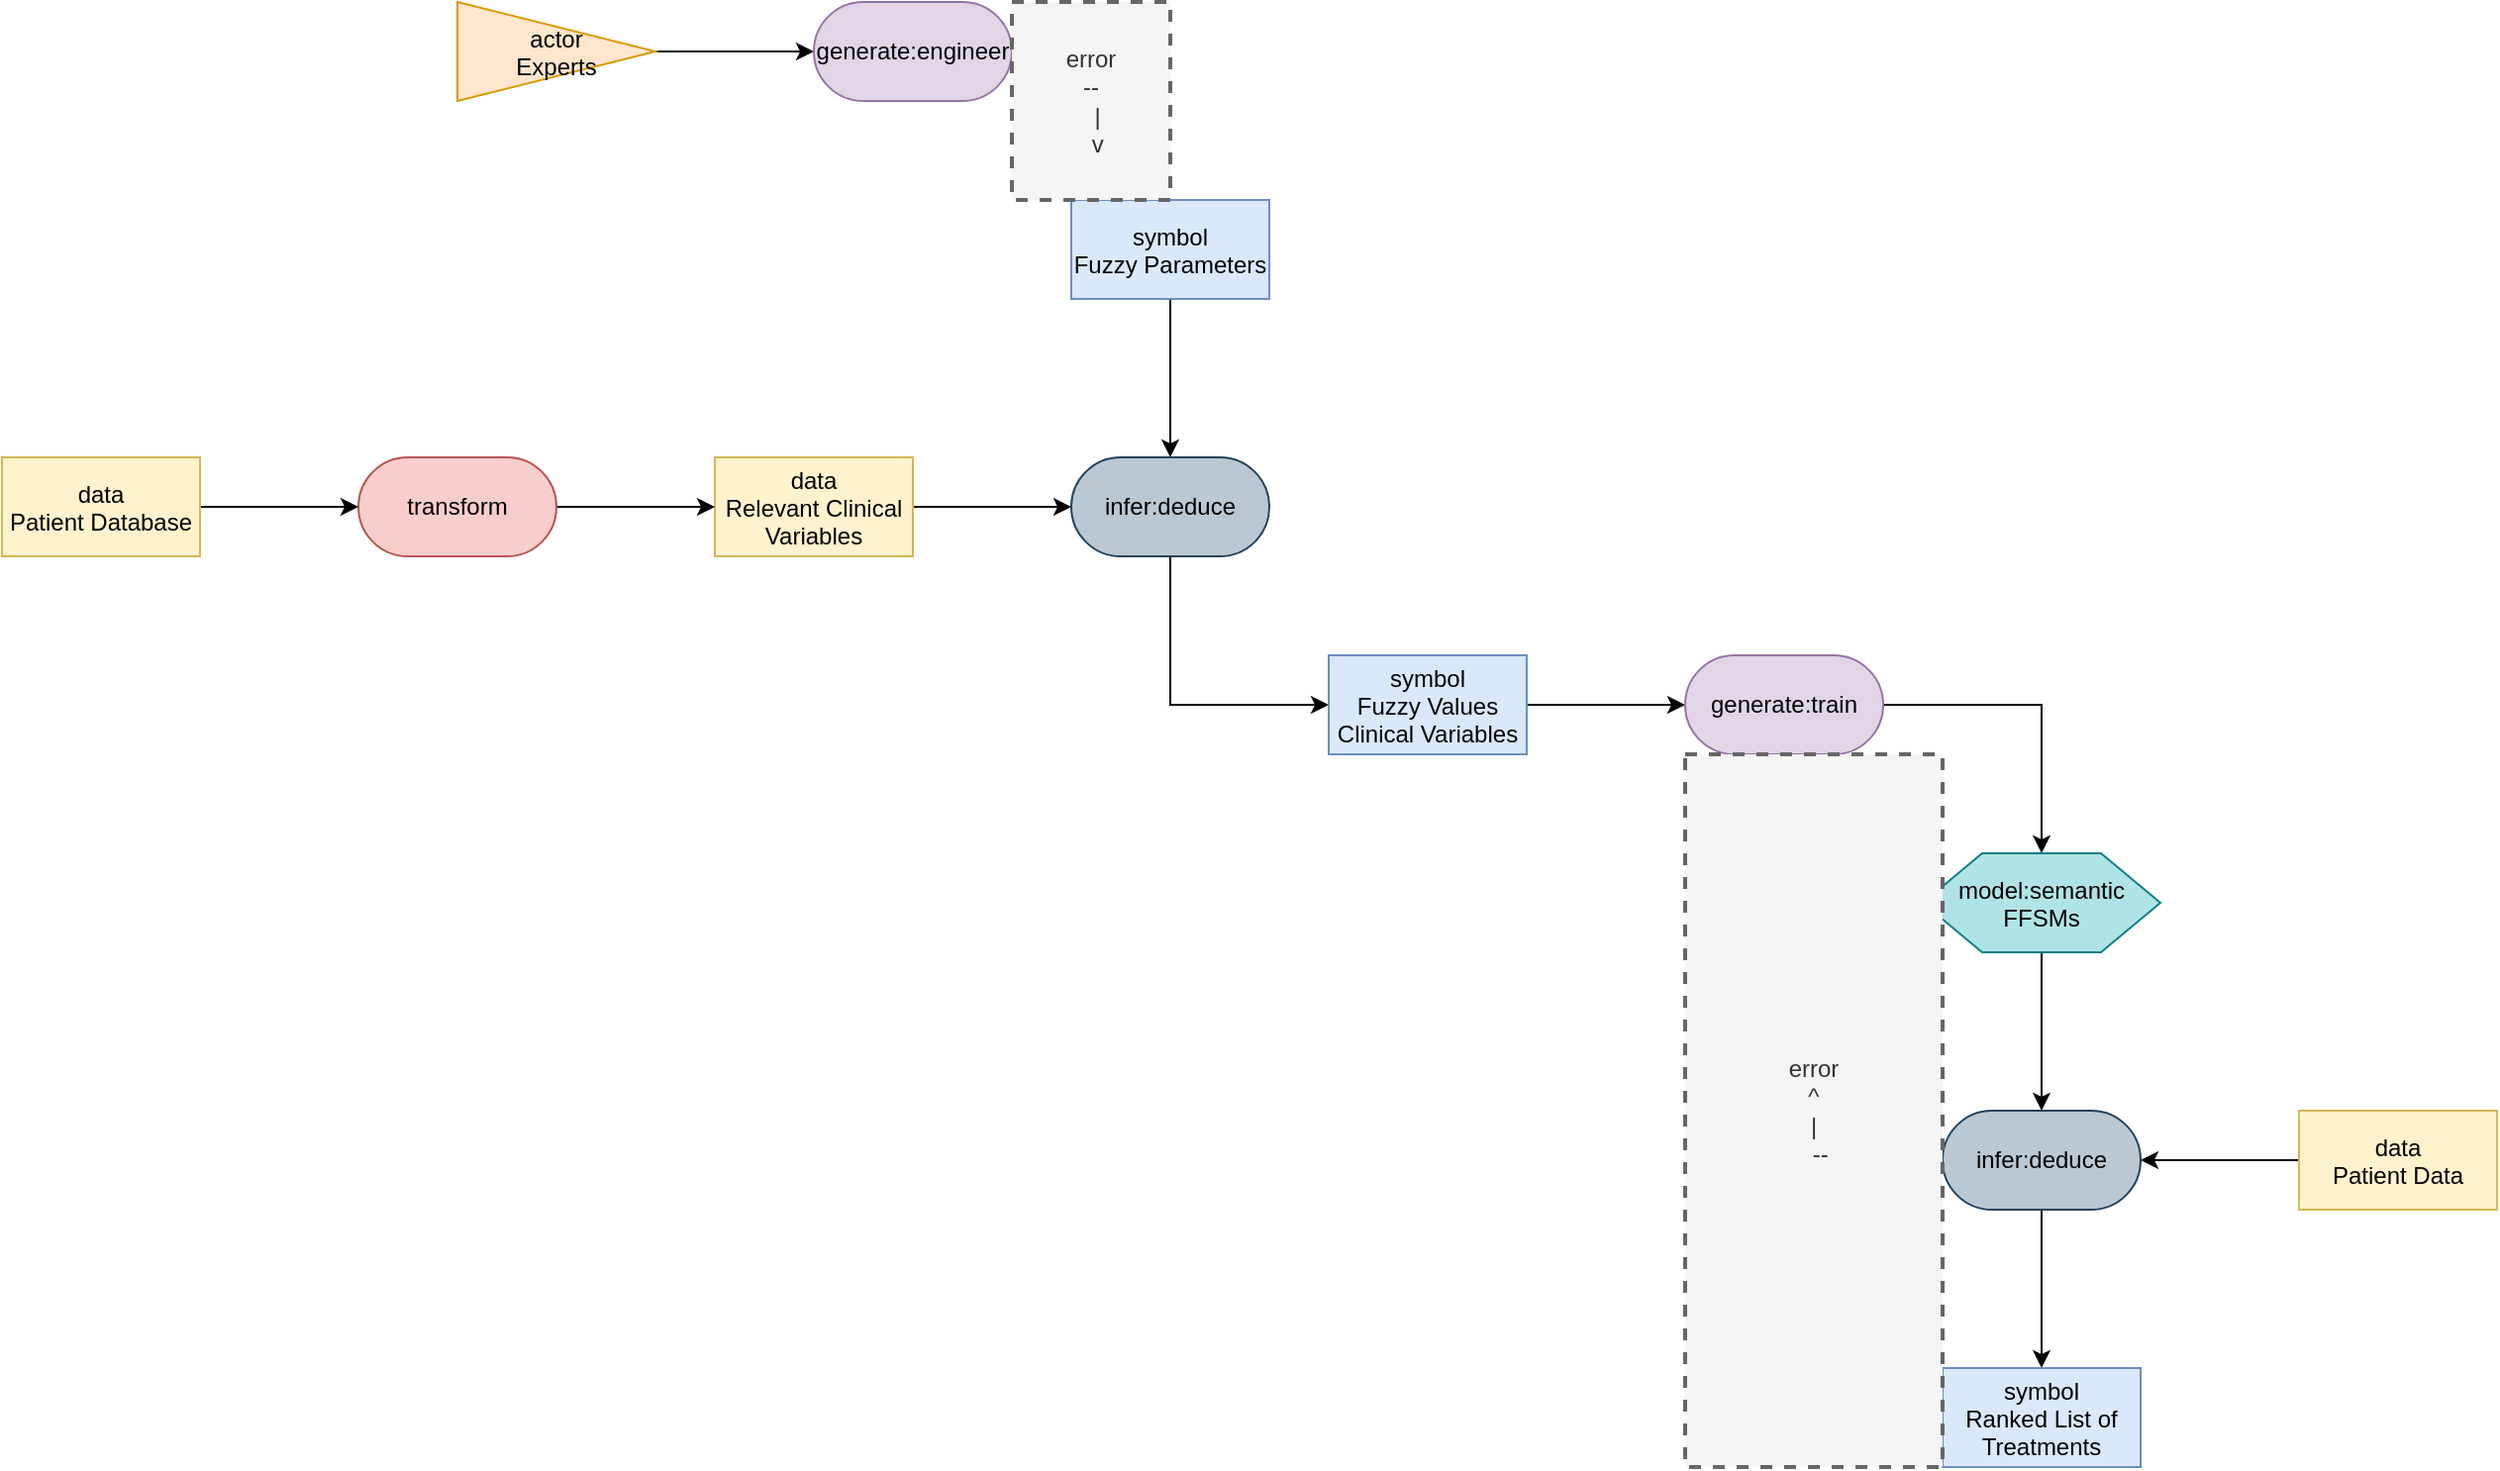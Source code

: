 <mxfile version="27.1.6" pages="2">
  <diagram name="Page-1" id="Lx7Ffxo8RDg6zwr4xN6y">
    <mxGraphModel dx="1310" dy="785" grid="1" gridSize="10" guides="1" tooltips="1" connect="1" arrows="1" fold="1" page="1" pageScale="1" pageWidth="3300" pageHeight="4681" math="0" shadow="0">
      <root>
        <mxCell id="0" />
        <mxCell id="1" parent="0" />
        <mxCell id="yYN7R1o226IJ-Zx73P23-4" style="edgeStyle=orthogonalEdgeStyle;rounded=0;orthogonalLoop=1;jettySize=auto;html=1;entryX=0;entryY=0.5;entryDx=0;entryDy=0;" parent="1" source="yYN7R1o226IJ-Zx73P23-1" target="yYN7R1o226IJ-Zx73P23-3" edge="1">
          <mxGeometry relative="1" as="geometry" />
        </mxCell>
        <mxCell id="yYN7R1o226IJ-Zx73P23-1" value="actor&#xa;Experts" style="triangle;fillColor=#ffe6cc;strokeColor=#d79b00;" parent="1" name="actor" vertex="1">
          <mxGeometry x="340" y="230" width="100" height="50" as="geometry" />
        </mxCell>
        <mxCell id="yYN7R1o226IJ-Zx73P23-3" value="generate:engineer" style="rounded=1;whiteSpace=wrap;html=1;arcSize=50;fillColor=#e1d5e7;strokeColor=#9673a6;" parent="1" name="generate:engineer" vertex="1">
          <mxGeometry x="520" y="230" width="100" height="50" as="geometry" />
        </mxCell>
        <mxCell id="yYN7R1o226IJ-Zx73P23-9" style="edgeStyle=orthogonalEdgeStyle;rounded=0;orthogonalLoop=1;jettySize=auto;html=1;exitX=0.5;exitY=1;exitDx=0;exitDy=0;entryX=0.5;entryY=0;entryDx=0;entryDy=0;" parent="1" source="yYN7R1o226IJ-Zx73P23-5" target="yYN7R1o226IJ-Zx73P23-8" edge="1">
          <mxGeometry relative="1" as="geometry" />
        </mxCell>
        <mxCell id="yYN7R1o226IJ-Zx73P23-5" value="symbol&#xa;Fuzzy Parameters" style="rectangle;fillColor=#dae8fc;strokeColor=#6c8ebf;" parent="1" name="symbol" vertex="1">
          <mxGeometry x="650" y="330" width="100" height="50" as="geometry" />
        </mxCell>
        <mxCell id="yYN7R1o226IJ-Zx73P23-7" value="&lt;div&gt;error&lt;/div&gt;&lt;div&gt;--&lt;/div&gt;&lt;div&gt;&amp;nbsp; |&lt;/div&gt;&lt;div&gt;&amp;nbsp; v&lt;/div&gt;" style="text;html=1;align=center;verticalAlign=middle;whiteSpace=wrap;rounded=0;dashed=1;fillColor=#f5f5f5;fontColor=#333333;strokeColor=#666666;strokeWidth=2;" parent="1" name="text" vertex="1">
          <mxGeometry x="620" y="230" width="80" height="100" as="geometry" />
        </mxCell>
        <mxCell id="yYN7R1o226IJ-Zx73P23-17" style="edgeStyle=orthogonalEdgeStyle;rounded=0;orthogonalLoop=1;jettySize=auto;html=1;exitX=0.5;exitY=1;exitDx=0;exitDy=0;entryX=0;entryY=0.5;entryDx=0;entryDy=0;" parent="1" source="yYN7R1o226IJ-Zx73P23-8" target="yYN7R1o226IJ-Zx73P23-16" edge="1">
          <mxGeometry relative="1" as="geometry" />
        </mxCell>
        <mxCell id="yYN7R1o226IJ-Zx73P23-8" value="infer:deduce" style="rounded=1;whiteSpace=wrap;html=1;arcSize=50;fillColor=#bac8d3;strokeColor=#23445d;" parent="1" name="infer:deduce" vertex="1">
          <mxGeometry x="650" y="460" width="100" height="50" as="geometry" />
        </mxCell>
        <mxCell id="yYN7R1o226IJ-Zx73P23-11" style="edgeStyle=orthogonalEdgeStyle;rounded=0;orthogonalLoop=1;jettySize=auto;html=1;exitX=1;exitY=0.5;exitDx=0;exitDy=0;entryX=0;entryY=0.5;entryDx=0;entryDy=0;" parent="1" source="yYN7R1o226IJ-Zx73P23-10" target="yYN7R1o226IJ-Zx73P23-8" edge="1">
          <mxGeometry relative="1" as="geometry" />
        </mxCell>
        <mxCell id="yYN7R1o226IJ-Zx73P23-10" value="data&#xa;Relevant Clinical&#xa;Variables" style="rectangle;fillColor=#fff2cc;strokeColor=#d6b656;" parent="1" name="data" vertex="1">
          <mxGeometry x="470" y="460" width="100" height="50" as="geometry" />
        </mxCell>
        <mxCell id="yYN7R1o226IJ-Zx73P23-13" style="edgeStyle=orthogonalEdgeStyle;rounded=0;orthogonalLoop=1;jettySize=auto;html=1;exitX=1;exitY=0.5;exitDx=0;exitDy=0;entryX=0;entryY=0.5;entryDx=0;entryDy=0;" parent="1" source="yYN7R1o226IJ-Zx73P23-12" target="yYN7R1o226IJ-Zx73P23-10" edge="1">
          <mxGeometry relative="1" as="geometry" />
        </mxCell>
        <mxCell id="yYN7R1o226IJ-Zx73P23-12" value="transform" style="rounded=1;whiteSpace=wrap;html=1;arcSize=50;fillColor=#f8cecc;strokeColor=#b85450;" parent="1" name="transform" vertex="1">
          <mxGeometry x="290" y="460" width="100" height="50" as="geometry" />
        </mxCell>
        <mxCell id="yYN7R1o226IJ-Zx73P23-15" style="edgeStyle=orthogonalEdgeStyle;rounded=0;orthogonalLoop=1;jettySize=auto;html=1;exitX=1;exitY=0.5;exitDx=0;exitDy=0;entryX=0;entryY=0.5;entryDx=0;entryDy=0;" parent="1" source="yYN7R1o226IJ-Zx73P23-14" target="yYN7R1o226IJ-Zx73P23-12" edge="1">
          <mxGeometry relative="1" as="geometry" />
        </mxCell>
        <mxCell id="yYN7R1o226IJ-Zx73P23-14" value="data&#xa;Patient Database" style="rectangle;fillColor=#fff2cc;strokeColor=#d6b656;" parent="1" name="data" vertex="1">
          <mxGeometry x="110" y="460" width="100" height="50" as="geometry" />
        </mxCell>
        <mxCell id="yYN7R1o226IJ-Zx73P23-19" style="edgeStyle=orthogonalEdgeStyle;rounded=0;orthogonalLoop=1;jettySize=auto;html=1;exitX=1;exitY=0.5;exitDx=0;exitDy=0;entryX=0;entryY=0.5;entryDx=0;entryDy=0;" parent="1" source="yYN7R1o226IJ-Zx73P23-16" target="yYN7R1o226IJ-Zx73P23-18" edge="1">
          <mxGeometry relative="1" as="geometry" />
        </mxCell>
        <mxCell id="yYN7R1o226IJ-Zx73P23-16" value="symbol&#xa;Fuzzy Values&#xa;Clinical Variables" style="rectangle;fillColor=#dae8fc;strokeColor=#6c8ebf;" parent="1" name="symbol" vertex="1">
          <mxGeometry x="780" y="560" width="100" height="50" as="geometry" />
        </mxCell>
        <mxCell id="yYN7R1o226IJ-Zx73P23-21" style="edgeStyle=orthogonalEdgeStyle;rounded=0;orthogonalLoop=1;jettySize=auto;html=1;exitX=1;exitY=0.5;exitDx=0;exitDy=0;entryX=0.5;entryY=0;entryDx=0;entryDy=0;" parent="1" source="yYN7R1o226IJ-Zx73P23-18" target="yYN7R1o226IJ-Zx73P23-20" edge="1">
          <mxGeometry relative="1" as="geometry" />
        </mxCell>
        <mxCell id="yYN7R1o226IJ-Zx73P23-18" value="generate:train" style="rounded=1;whiteSpace=wrap;html=1;arcSize=50;fillColor=#e1d5e7;strokeColor=#9673a6;" parent="1" name="generate:train" vertex="1">
          <mxGeometry x="960" y="560" width="100" height="50" as="geometry" />
        </mxCell>
        <mxCell id="yYN7R1o226IJ-Zx73P23-23" style="edgeStyle=orthogonalEdgeStyle;rounded=0;orthogonalLoop=1;jettySize=auto;html=1;exitX=0.5;exitY=1;exitDx=0;exitDy=0;entryX=0.5;entryY=0;entryDx=0;entryDy=0;" parent="1" source="yYN7R1o226IJ-Zx73P23-20" target="yYN7R1o226IJ-Zx73P23-22" edge="1">
          <mxGeometry relative="1" as="geometry" />
        </mxCell>
        <mxCell id="yYN7R1o226IJ-Zx73P23-20" value="model:semantic&#xa;FFSMs" style="shape=hexagon;perimeter=hexagonPerimeter2;fillColor=#b0e3e6;strokeColor=#0e8088;" parent="1" name="model" vertex="1">
          <mxGeometry x="1080" y="660" width="120" height="50" as="geometry" />
        </mxCell>
        <mxCell id="yYN7R1o226IJ-Zx73P23-27" style="edgeStyle=orthogonalEdgeStyle;rounded=0;orthogonalLoop=1;jettySize=auto;html=1;exitX=0.5;exitY=1;exitDx=0;exitDy=0;entryX=0.5;entryY=0;entryDx=0;entryDy=0;" parent="1" source="yYN7R1o226IJ-Zx73P23-22" target="yYN7R1o226IJ-Zx73P23-26" edge="1">
          <mxGeometry relative="1" as="geometry" />
        </mxCell>
        <mxCell id="yYN7R1o226IJ-Zx73P23-22" value="infer:deduce" style="rounded=1;whiteSpace=wrap;html=1;arcSize=50;fillColor=#bac8d3;strokeColor=#23445d;" parent="1" name="infer:deduce" vertex="1">
          <mxGeometry x="1090" y="790" width="100" height="50" as="geometry" />
        </mxCell>
        <mxCell id="yYN7R1o226IJ-Zx73P23-25" style="edgeStyle=orthogonalEdgeStyle;rounded=0;orthogonalLoop=1;jettySize=auto;html=1;exitX=0;exitY=0.5;exitDx=0;exitDy=0;entryX=1;entryY=0.5;entryDx=0;entryDy=0;" parent="1" source="yYN7R1o226IJ-Zx73P23-24" target="yYN7R1o226IJ-Zx73P23-22" edge="1">
          <mxGeometry relative="1" as="geometry" />
        </mxCell>
        <mxCell id="yYN7R1o226IJ-Zx73P23-24" value="data&#xa;Patient Data" style="rectangle;fillColor=#fff2cc;strokeColor=#d6b656;" parent="1" name="data" vertex="1">
          <mxGeometry x="1270" y="790" width="100" height="50" as="geometry" />
        </mxCell>
        <mxCell id="yYN7R1o226IJ-Zx73P23-26" value="symbol&#xa;Ranked List of&#xa;Treatments" style="rectangle;fillColor=#dae8fc;strokeColor=#6c8ebf;" parent="1" name="symbol" vertex="1">
          <mxGeometry x="1090" y="920" width="100" height="50" as="geometry" />
        </mxCell>
        <mxCell id="yYN7R1o226IJ-Zx73P23-29" value="&lt;div&gt;error&lt;/div&gt;&lt;div&gt;^&lt;/div&gt;&lt;div&gt;|&lt;/div&gt;&lt;div&gt;&amp;nbsp; --&lt;/div&gt;" style="text;html=1;align=center;verticalAlign=middle;whiteSpace=wrap;rounded=0;dashed=1;fillColor=#f5f5f5;fontColor=#333333;strokeColor=#666666;strokeWidth=2;" parent="1" name="text" vertex="1">
          <mxGeometry x="960" y="610" width="130" height="360" as="geometry" />
        </mxCell>
      </root>
    </mxGraphModel>
  </diagram>
  <diagram name="Copy of Page-1" id="QG2j0lQs10_vCSKY-lLH">
    <mxGraphModel dx="1572" dy="942" grid="1" gridSize="10" guides="1" tooltips="1" connect="1" arrows="1" fold="1" page="1" pageScale="1" pageWidth="3300" pageHeight="4681" math="0" shadow="0">
      <root>
        <mxCell id="uhvTZgctKJpBSLctbE0T-0" />
        <mxCell id="uhvTZgctKJpBSLctbE0T-1" parent="uhvTZgctKJpBSLctbE0T-0" />
        <mxCell id="uhvTZgctKJpBSLctbE0T-2" style="edgeStyle=orthogonalEdgeStyle;rounded=0;orthogonalLoop=1;jettySize=auto;html=1;entryX=0;entryY=0.5;entryDx=0;entryDy=0;" edge="1" parent="uhvTZgctKJpBSLctbE0T-1" source="uhvTZgctKJpBSLctbE0T-3" target="uhvTZgctKJpBSLctbE0T-4">
          <mxGeometry relative="1" as="geometry" />
        </mxCell>
        <mxCell id="uhvTZgctKJpBSLctbE0T-3" value="actor&#xa;Experts" style="triangle;fillColor=#ffe6cc;strokeColor=#d79b00;" name="actor" vertex="1" parent="uhvTZgctKJpBSLctbE0T-1">
          <mxGeometry x="340" y="230" width="100" height="50" as="geometry" />
        </mxCell>
        <mxCell id="HmJRq9yLPwYOYOXn6ncS-0" style="edgeStyle=orthogonalEdgeStyle;rounded=0;orthogonalLoop=1;jettySize=auto;html=1;exitX=1;exitY=0.5;exitDx=0;exitDy=0;entryX=0.5;entryY=0;entryDx=0;entryDy=0;" edge="1" parent="uhvTZgctKJpBSLctbE0T-1" source="uhvTZgctKJpBSLctbE0T-4" target="uhvTZgctKJpBSLctbE0T-6">
          <mxGeometry relative="1" as="geometry" />
        </mxCell>
        <mxCell id="uhvTZgctKJpBSLctbE0T-4" value="generate:engineer" style="rounded=1;whiteSpace=wrap;html=1;arcSize=50;fillColor=#e1d5e7;strokeColor=#9673a6;" name="generate:engineer" vertex="1" parent="uhvTZgctKJpBSLctbE0T-1">
          <mxGeometry x="520" y="230" width="100" height="50" as="geometry" />
        </mxCell>
        <mxCell id="uhvTZgctKJpBSLctbE0T-5" style="edgeStyle=orthogonalEdgeStyle;rounded=0;orthogonalLoop=1;jettySize=auto;html=1;exitX=0.5;exitY=1;exitDx=0;exitDy=0;entryX=0.5;entryY=0;entryDx=0;entryDy=0;" edge="1" parent="uhvTZgctKJpBSLctbE0T-1" source="uhvTZgctKJpBSLctbE0T-6" target="uhvTZgctKJpBSLctbE0T-9">
          <mxGeometry relative="1" as="geometry" />
        </mxCell>
        <mxCell id="uhvTZgctKJpBSLctbE0T-6" value="symbol&#xa;Fuzzy Parameters" style="rectangle;fillColor=#dae8fc;strokeColor=#6c8ebf;" name="symbol" vertex="1" parent="uhvTZgctKJpBSLctbE0T-1">
          <mxGeometry x="650" y="330" width="100" height="50" as="geometry" />
        </mxCell>
        <mxCell id="uhvTZgctKJpBSLctbE0T-8" style="edgeStyle=orthogonalEdgeStyle;rounded=0;orthogonalLoop=1;jettySize=auto;html=1;exitX=0.5;exitY=1;exitDx=0;exitDy=0;entryX=0;entryY=0.5;entryDx=0;entryDy=0;" edge="1" parent="uhvTZgctKJpBSLctbE0T-1" source="uhvTZgctKJpBSLctbE0T-9" target="uhvTZgctKJpBSLctbE0T-17">
          <mxGeometry relative="1" as="geometry" />
        </mxCell>
        <mxCell id="uhvTZgctKJpBSLctbE0T-9" value="infer:deduce" style="rounded=1;whiteSpace=wrap;html=1;arcSize=50;fillColor=#bac8d3;strokeColor=#23445d;" name="infer:deduce" vertex="1" parent="uhvTZgctKJpBSLctbE0T-1">
          <mxGeometry x="650" y="460" width="100" height="50" as="geometry" />
        </mxCell>
        <mxCell id="uhvTZgctKJpBSLctbE0T-10" style="edgeStyle=orthogonalEdgeStyle;rounded=0;orthogonalLoop=1;jettySize=auto;html=1;exitX=1;exitY=0.5;exitDx=0;exitDy=0;entryX=0;entryY=0.5;entryDx=0;entryDy=0;" edge="1" parent="uhvTZgctKJpBSLctbE0T-1" source="uhvTZgctKJpBSLctbE0T-11" target="uhvTZgctKJpBSLctbE0T-9">
          <mxGeometry relative="1" as="geometry" />
        </mxCell>
        <mxCell id="uhvTZgctKJpBSLctbE0T-11" value="data&#xa;Relevant Clinical&#xa;Variables" style="rectangle;fillColor=#fff2cc;strokeColor=#d6b656;" name="data" vertex="1" parent="uhvTZgctKJpBSLctbE0T-1">
          <mxGeometry x="470" y="460" width="100" height="50" as="geometry" />
        </mxCell>
        <mxCell id="uhvTZgctKJpBSLctbE0T-12" style="edgeStyle=orthogonalEdgeStyle;rounded=0;orthogonalLoop=1;jettySize=auto;html=1;exitX=1;exitY=0.5;exitDx=0;exitDy=0;entryX=0;entryY=0.5;entryDx=0;entryDy=0;" edge="1" parent="uhvTZgctKJpBSLctbE0T-1" source="uhvTZgctKJpBSLctbE0T-13" target="uhvTZgctKJpBSLctbE0T-11">
          <mxGeometry relative="1" as="geometry" />
        </mxCell>
        <mxCell id="uhvTZgctKJpBSLctbE0T-13" value="transform" style="rounded=1;whiteSpace=wrap;html=1;arcSize=50;fillColor=#f8cecc;strokeColor=#b85450;" name="transform" vertex="1" parent="uhvTZgctKJpBSLctbE0T-1">
          <mxGeometry x="290" y="460" width="100" height="50" as="geometry" />
        </mxCell>
        <mxCell id="uhvTZgctKJpBSLctbE0T-14" style="edgeStyle=orthogonalEdgeStyle;rounded=0;orthogonalLoop=1;jettySize=auto;html=1;exitX=1;exitY=0.5;exitDx=0;exitDy=0;entryX=0;entryY=0.5;entryDx=0;entryDy=0;" edge="1" parent="uhvTZgctKJpBSLctbE0T-1" source="uhvTZgctKJpBSLctbE0T-15" target="uhvTZgctKJpBSLctbE0T-13">
          <mxGeometry relative="1" as="geometry" />
        </mxCell>
        <mxCell id="uhvTZgctKJpBSLctbE0T-15" value="data&#xa;Patient Database" style="rectangle;fillColor=#fff2cc;strokeColor=#d6b656;" name="data" vertex="1" parent="uhvTZgctKJpBSLctbE0T-1">
          <mxGeometry x="110" y="460" width="100" height="50" as="geometry" />
        </mxCell>
        <mxCell id="uhvTZgctKJpBSLctbE0T-16" style="edgeStyle=orthogonalEdgeStyle;rounded=0;orthogonalLoop=1;jettySize=auto;html=1;exitX=1;exitY=0.5;exitDx=0;exitDy=0;entryX=0;entryY=0.5;entryDx=0;entryDy=0;" edge="1" parent="uhvTZgctKJpBSLctbE0T-1" source="uhvTZgctKJpBSLctbE0T-17" target="uhvTZgctKJpBSLctbE0T-19">
          <mxGeometry relative="1" as="geometry" />
        </mxCell>
        <mxCell id="uhvTZgctKJpBSLctbE0T-17" value="symbol&#xa;Fuzzy Values&#xa;Clinical Variables" style="rectangle;fillColor=#dae8fc;strokeColor=#6c8ebf;" name="symbol" vertex="1" parent="uhvTZgctKJpBSLctbE0T-1">
          <mxGeometry x="780" y="560" width="100" height="50" as="geometry" />
        </mxCell>
        <mxCell id="uhvTZgctKJpBSLctbE0T-18" style="edgeStyle=orthogonalEdgeStyle;rounded=0;orthogonalLoop=1;jettySize=auto;html=1;exitX=1;exitY=0.5;exitDx=0;exitDy=0;entryX=0.5;entryY=0;entryDx=0;entryDy=0;" edge="1" parent="uhvTZgctKJpBSLctbE0T-1" source="uhvTZgctKJpBSLctbE0T-19" target="uhvTZgctKJpBSLctbE0T-21">
          <mxGeometry relative="1" as="geometry" />
        </mxCell>
        <mxCell id="uhvTZgctKJpBSLctbE0T-19" value="generate:train" style="rounded=1;whiteSpace=wrap;html=1;arcSize=50;fillColor=#e1d5e7;strokeColor=#9673a6;" name="generate:train" vertex="1" parent="uhvTZgctKJpBSLctbE0T-1">
          <mxGeometry x="960" y="560" width="100" height="50" as="geometry" />
        </mxCell>
        <mxCell id="uhvTZgctKJpBSLctbE0T-20" style="edgeStyle=orthogonalEdgeStyle;rounded=0;orthogonalLoop=1;jettySize=auto;html=1;exitX=0.5;exitY=1;exitDx=0;exitDy=0;entryX=0.5;entryY=0;entryDx=0;entryDy=0;" edge="1" parent="uhvTZgctKJpBSLctbE0T-1" source="uhvTZgctKJpBSLctbE0T-21" target="uhvTZgctKJpBSLctbE0T-23">
          <mxGeometry relative="1" as="geometry" />
        </mxCell>
        <mxCell id="uhvTZgctKJpBSLctbE0T-21" value="model:semantic&#xa;FFSMs" style="shape=hexagon;perimeter=hexagonPerimeter2;fillColor=#b0e3e6;strokeColor=#0e8088;" name="model" vertex="1" parent="uhvTZgctKJpBSLctbE0T-1">
          <mxGeometry x="1080" y="660" width="120" height="50" as="geometry" />
        </mxCell>
        <mxCell id="uhvTZgctKJpBSLctbE0T-22" style="edgeStyle=orthogonalEdgeStyle;rounded=0;orthogonalLoop=1;jettySize=auto;html=1;exitX=0.5;exitY=1;exitDx=0;exitDy=0;entryX=0.5;entryY=0;entryDx=0;entryDy=0;" edge="1" parent="uhvTZgctKJpBSLctbE0T-1" source="uhvTZgctKJpBSLctbE0T-23" target="uhvTZgctKJpBSLctbE0T-26">
          <mxGeometry relative="1" as="geometry" />
        </mxCell>
        <mxCell id="uhvTZgctKJpBSLctbE0T-23" value="infer:deduce" style="rounded=1;whiteSpace=wrap;html=1;arcSize=50;fillColor=#bac8d3;strokeColor=#23445d;" name="infer:deduce" vertex="1" parent="uhvTZgctKJpBSLctbE0T-1">
          <mxGeometry x="1090" y="790" width="100" height="50" as="geometry" />
        </mxCell>
        <mxCell id="uhvTZgctKJpBSLctbE0T-24" style="edgeStyle=orthogonalEdgeStyle;rounded=0;orthogonalLoop=1;jettySize=auto;html=1;exitX=0;exitY=0.5;exitDx=0;exitDy=0;entryX=1;entryY=0.5;entryDx=0;entryDy=0;" edge="1" parent="uhvTZgctKJpBSLctbE0T-1" source="uhvTZgctKJpBSLctbE0T-25" target="uhvTZgctKJpBSLctbE0T-23">
          <mxGeometry relative="1" as="geometry" />
        </mxCell>
        <mxCell id="uhvTZgctKJpBSLctbE0T-25" value="data&#xa;Patient Data" style="rectangle;fillColor=#fff2cc;strokeColor=#d6b656;" name="data" vertex="1" parent="uhvTZgctKJpBSLctbE0T-1">
          <mxGeometry x="1270" y="790" width="100" height="50" as="geometry" />
        </mxCell>
        <mxCell id="HmJRq9yLPwYOYOXn6ncS-1" style="edgeStyle=orthogonalEdgeStyle;rounded=0;orthogonalLoop=1;jettySize=auto;html=1;exitX=0;exitY=0.5;exitDx=0;exitDy=0;entryX=0.5;entryY=1;entryDx=0;entryDy=0;" edge="1" parent="uhvTZgctKJpBSLctbE0T-1" source="uhvTZgctKJpBSLctbE0T-26" target="uhvTZgctKJpBSLctbE0T-19">
          <mxGeometry relative="1" as="geometry" />
        </mxCell>
        <mxCell id="uhvTZgctKJpBSLctbE0T-26" value="symbol&#xa;Ranked List of&#xa;Treatments" style="rectangle;fillColor=#dae8fc;strokeColor=#6c8ebf;" name="symbol" vertex="1" parent="uhvTZgctKJpBSLctbE0T-1">
          <mxGeometry x="1090" y="920" width="100" height="50" as="geometry" />
        </mxCell>
      </root>
    </mxGraphModel>
  </diagram>
</mxfile>
